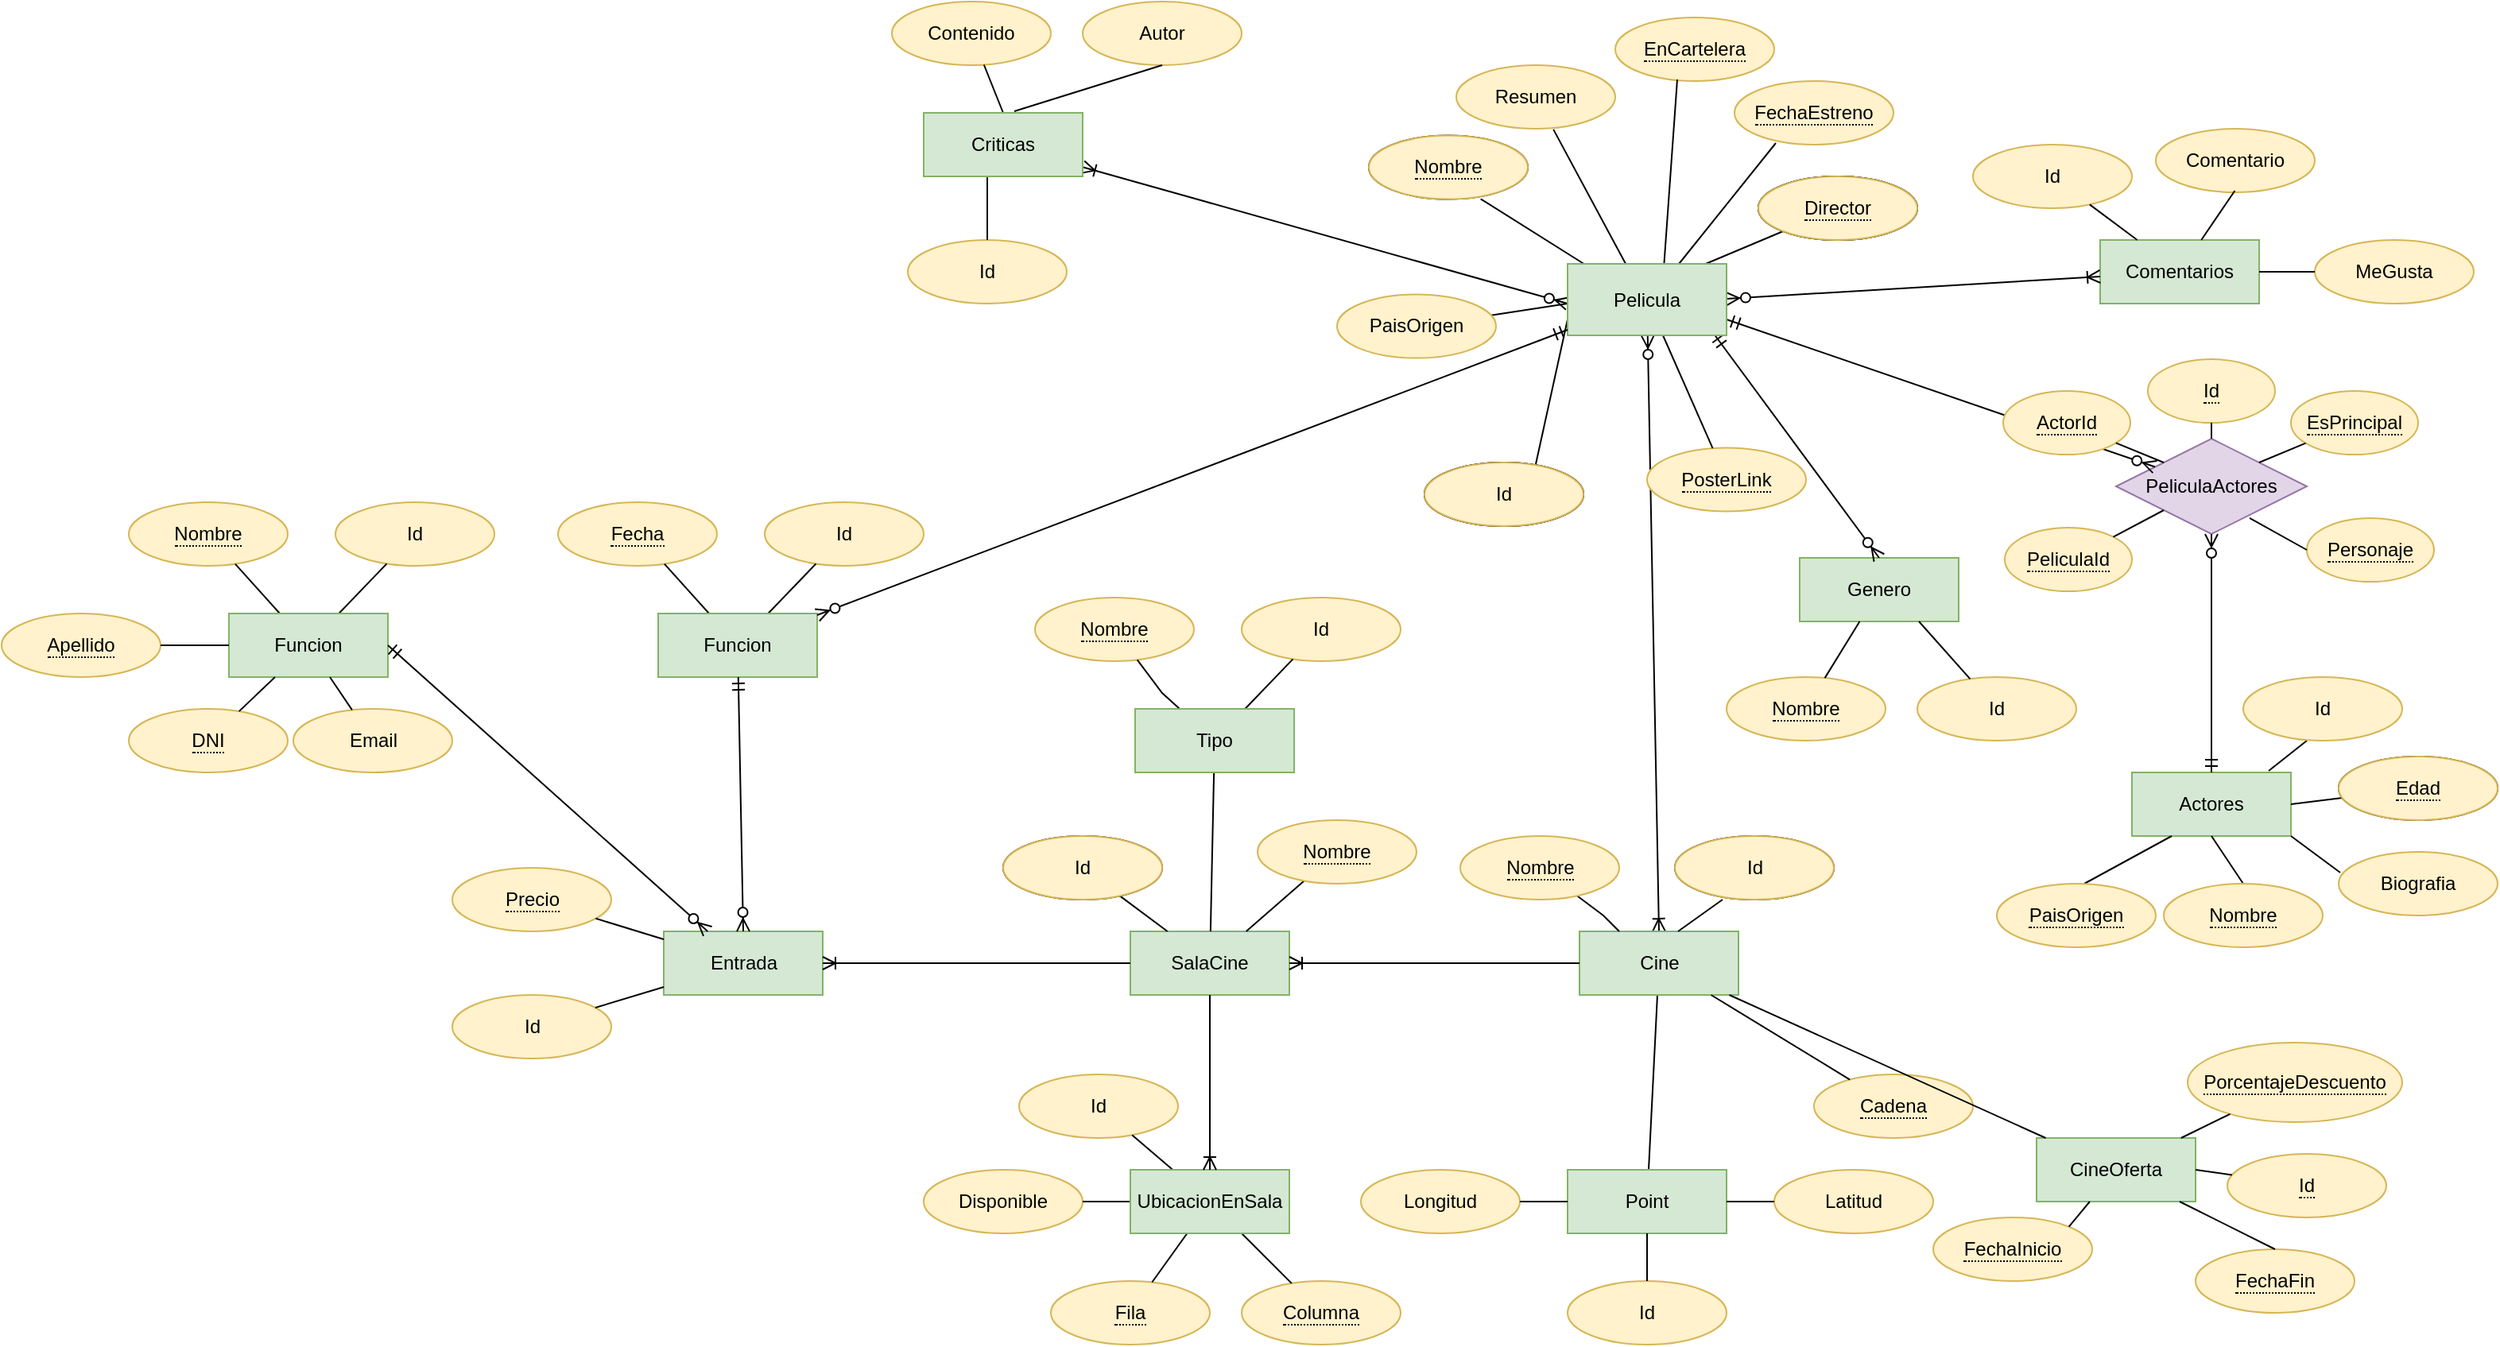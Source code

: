 <mxfile version="21.1.4" type="github">
  <diagram id="R2lEEEUBdFMjLlhIrx00" name="Page-1">
    <mxGraphModel dx="3032" dy="486" grid="1" gridSize="10" guides="1" tooltips="1" connect="1" arrows="1" fold="1" page="1" pageScale="1" pageWidth="850" pageHeight="1100" math="0" shadow="0" extFonts="Permanent Marker^https://fonts.googleapis.com/css?family=Permanent+Marker">
      <root>
        <mxCell id="0" />
        <mxCell id="1" parent="0" />
        <mxCell id="tJHlunaHGwE3_z8lCXSF-1" value="Pelicula" style="whiteSpace=wrap;html=1;align=center;fillColor=#d5e8d4;strokeColor=#82b366;" parent="1" vertex="1">
          <mxGeometry x="125" y="320" width="100" height="40" as="geometry" />
        </mxCell>
        <mxCell id="tJHlunaHGwE3_z8lCXSF-5" value="" style="endArrow=none;html=1;rounded=0;exitX=1;exitY=1;exitDx=0;exitDy=0;" parent="1" target="tJHlunaHGwE3_z8lCXSF-1" edge="1">
          <mxGeometry relative="1" as="geometry">
            <mxPoint x="70.355" y="274.142" as="sourcePoint" />
            <mxPoint x="445" y="370" as="targetPoint" />
          </mxGeometry>
        </mxCell>
        <mxCell id="tJHlunaHGwE3_z8lCXSF-7" value="" style="endArrow=none;html=1;rounded=0;exitX=0.26;exitY=0.975;exitDx=0;exitDy=0;exitPerimeter=0;" parent="1" source="tJHlunaHGwE3_z8lCXSF-92" target="tJHlunaHGwE3_z8lCXSF-1" edge="1">
          <mxGeometry relative="1" as="geometry">
            <mxPoint x="206" y="264" as="sourcePoint" />
            <mxPoint x="445" y="370" as="targetPoint" />
          </mxGeometry>
        </mxCell>
        <mxCell id="tJHlunaHGwE3_z8lCXSF-8" value="&lt;span style=&quot;border-bottom: 1px dotted&quot;&gt;Director&lt;/span&gt;" style="ellipse;whiteSpace=wrap;html=1;align=center;" parent="1" vertex="1">
          <mxGeometry x="245" y="260" width="100" height="40" as="geometry" />
        </mxCell>
        <mxCell id="tJHlunaHGwE3_z8lCXSF-9" value="" style="endArrow=none;html=1;rounded=0;entryX=0.75;entryY=0;entryDx=0;entryDy=0;" parent="1" source="tJHlunaHGwE3_z8lCXSF-95" target="tJHlunaHGwE3_z8lCXSF-1" edge="1">
          <mxGeometry relative="1" as="geometry">
            <mxPoint x="285" y="370" as="sourcePoint" />
            <mxPoint x="445" y="370" as="targetPoint" />
          </mxGeometry>
        </mxCell>
        <mxCell id="tJHlunaHGwE3_z8lCXSF-11" value="Actores" style="whiteSpace=wrap;html=1;align=center;fillColor=#d5e8d4;strokeColor=#82b366;" parent="1" vertex="1">
          <mxGeometry x="480" y="635" width="100" height="40" as="geometry" />
        </mxCell>
        <mxCell id="tJHlunaHGwE3_z8lCXSF-14" value="&lt;span style=&quot;border-bottom: 1px dotted&quot;&gt;Edad&lt;/span&gt;" style="ellipse;whiteSpace=wrap;html=1;align=center;" parent="1" vertex="1">
          <mxGeometry x="610" y="625" width="100" height="40" as="geometry" />
        </mxCell>
        <mxCell id="tJHlunaHGwE3_z8lCXSF-16" value="" style="endArrow=none;html=1;rounded=0;entryX=0.25;entryY=1;entryDx=0;entryDy=0;" parent="1" target="tJHlunaHGwE3_z8lCXSF-11" edge="1">
          <mxGeometry relative="1" as="geometry">
            <mxPoint x="450" y="705" as="sourcePoint" />
            <mxPoint x="540" y="635" as="targetPoint" />
          </mxGeometry>
        </mxCell>
        <mxCell id="tJHlunaHGwE3_z8lCXSF-17" value="" style="endArrow=none;html=1;rounded=0;exitX=1;exitY=0.5;exitDx=0;exitDy=0;" parent="1" source="tJHlunaHGwE3_z8lCXSF-11" target="tJHlunaHGwE3_z8lCXSF-97" edge="1">
          <mxGeometry relative="1" as="geometry">
            <mxPoint x="380" y="635" as="sourcePoint" />
            <mxPoint x="610" y="655" as="targetPoint" />
          </mxGeometry>
        </mxCell>
        <mxCell id="tJHlunaHGwE3_z8lCXSF-18" value="" style="endArrow=none;html=1;rounded=0;entryX=0.5;entryY=1;entryDx=0;entryDy=0;exitX=0.5;exitY=0;exitDx=0;exitDy=0;" parent="1" source="tJHlunaHGwE3_z8lCXSF-98" target="tJHlunaHGwE3_z8lCXSF-11" edge="1">
          <mxGeometry relative="1" as="geometry">
            <mxPoint x="550" y="705" as="sourcePoint" />
            <mxPoint x="540" y="635" as="targetPoint" />
          </mxGeometry>
        </mxCell>
        <mxCell id="tJHlunaHGwE3_z8lCXSF-22" value="" style="endArrow=none;html=1;rounded=0;entryX=0;entryY=0.5;entryDx=0;entryDy=0;" parent="1" source="tJHlunaHGwE3_z8lCXSF-93" target="tJHlunaHGwE3_z8lCXSF-1" edge="1">
          <mxGeometry relative="1" as="geometry">
            <mxPoint x="76.144" y="381.876" as="sourcePoint" />
            <mxPoint x="445" y="370" as="targetPoint" />
          </mxGeometry>
        </mxCell>
        <mxCell id="tJHlunaHGwE3_z8lCXSF-23" value="SalaCine" style="whiteSpace=wrap;html=1;align=center;fillColor=#d5e8d4;strokeColor=#82b366;" parent="1" vertex="1">
          <mxGeometry x="-150" y="735" width="100" height="40" as="geometry" />
        </mxCell>
        <mxCell id="tJHlunaHGwE3_z8lCXSF-24" value="" style="fontSize=12;html=1;endArrow=ERoneToMany;startArrow=ERzeroToMany;rounded=0;entryX=0.5;entryY=0;entryDx=0;entryDy=0;" parent="1" source="tJHlunaHGwE3_z8lCXSF-1" target="tJHlunaHGwE3_z8lCXSF-58" edge="1">
          <mxGeometry width="100" height="100" relative="1" as="geometry">
            <mxPoint x="280" y="465" as="sourcePoint" />
            <mxPoint x="440" y="505" as="targetPoint" />
          </mxGeometry>
        </mxCell>
        <mxCell id="tJHlunaHGwE3_z8lCXSF-25" value="&lt;span style=&quot;border-bottom: 1px dotted&quot;&gt;Nombre&lt;/span&gt;" style="ellipse;whiteSpace=wrap;html=1;align=center;fillColor=#fff2cc;strokeColor=#d6b656;" parent="1" vertex="1">
          <mxGeometry x="225" y="575" width="100" height="40" as="geometry" />
        </mxCell>
        <mxCell id="tJHlunaHGwE3_z8lCXSF-26" value="Genero" style="whiteSpace=wrap;html=1;align=center;fillColor=#d5e8d4;strokeColor=#82b366;" parent="1" vertex="1">
          <mxGeometry x="271" y="500" width="100" height="40" as="geometry" />
        </mxCell>
        <mxCell id="tJHlunaHGwE3_z8lCXSF-31" value="" style="endArrow=none;html=1;rounded=0;" parent="1" source="tJHlunaHGwE3_z8lCXSF-25" target="tJHlunaHGwE3_z8lCXSF-26" edge="1">
          <mxGeometry relative="1" as="geometry">
            <mxPoint x="278.57" y="485.71" as="sourcePoint" />
            <mxPoint x="505" y="504.28" as="targetPoint" />
          </mxGeometry>
        </mxCell>
        <mxCell id="tJHlunaHGwE3_z8lCXSF-37" value="Id" style="ellipse;whiteSpace=wrap;html=1;align=center;" parent="1" vertex="1">
          <mxGeometry x="35" y="440" width="100" height="40" as="geometry" />
        </mxCell>
        <mxCell id="tJHlunaHGwE3_z8lCXSF-43" value="" style="endArrow=none;html=1;rounded=0;exitX=0.7;exitY=0.025;exitDx=0;exitDy=0;exitPerimeter=0;entryX=0;entryY=0.75;entryDx=0;entryDy=0;" parent="1" source="tJHlunaHGwE3_z8lCXSF-37" target="tJHlunaHGwE3_z8lCXSF-1" edge="1">
          <mxGeometry relative="1" as="geometry">
            <mxPoint x="125" y="350" as="sourcePoint" />
            <mxPoint x="140" y="360" as="targetPoint" />
          </mxGeometry>
        </mxCell>
        <mxCell id="tJHlunaHGwE3_z8lCXSF-45" value="" style="endArrow=none;html=1;rounded=0;exitX=0.86;exitY=-0.025;exitDx=0;exitDy=0;exitPerimeter=0;" parent="1" source="tJHlunaHGwE3_z8lCXSF-11" edge="1">
          <mxGeometry relative="1" as="geometry">
            <mxPoint x="220" y="715" as="sourcePoint" />
            <mxPoint x="590" y="615" as="targetPoint" />
          </mxGeometry>
        </mxCell>
        <mxCell id="tJHlunaHGwE3_z8lCXSF-46" value="Id" style="ellipse;whiteSpace=wrap;html=1;align=center;fillColor=#fff2cc;strokeColor=#d6b656;" parent="1" vertex="1">
          <mxGeometry x="345" y="575" width="100" height="40" as="geometry" />
        </mxCell>
        <mxCell id="tJHlunaHGwE3_z8lCXSF-47" value="" style="endArrow=none;html=1;rounded=0;entryX=0.75;entryY=1;entryDx=0;entryDy=0;" parent="1" source="tJHlunaHGwE3_z8lCXSF-46" target="tJHlunaHGwE3_z8lCXSF-26" edge="1">
          <mxGeometry relative="1" as="geometry">
            <mxPoint x="363.482" y="485.403" as="sourcePoint" />
            <mxPoint x="485" y="584.28" as="targetPoint" />
          </mxGeometry>
        </mxCell>
        <mxCell id="tJHlunaHGwE3_z8lCXSF-48" value="Id" style="ellipse;whiteSpace=wrap;html=1;align=center;" parent="1" vertex="1">
          <mxGeometry x="-230" y="675" width="100" height="40" as="geometry" />
        </mxCell>
        <mxCell id="tJHlunaHGwE3_z8lCXSF-49" value="" style="endArrow=none;html=1;rounded=0;" parent="1" source="tJHlunaHGwE3_z8lCXSF-102" target="tJHlunaHGwE3_z8lCXSF-23" edge="1">
          <mxGeometry relative="1" as="geometry">
            <mxPoint x="-220" y="765" as="sourcePoint" />
            <mxPoint x="-60" y="765" as="targetPoint" />
          </mxGeometry>
        </mxCell>
        <mxCell id="tJHlunaHGwE3_z8lCXSF-51" value="" style="endArrow=none;html=1;rounded=0;" parent="1" source="tJHlunaHGwE3_z8lCXSF-103" target="tJHlunaHGwE3_z8lCXSF-23" edge="1">
          <mxGeometry relative="1" as="geometry">
            <mxPoint x="-180" y="765" as="sourcePoint" />
            <mxPoint x="-106" y="746" as="targetPoint" />
          </mxGeometry>
        </mxCell>
        <mxCell id="tJHlunaHGwE3_z8lCXSF-57" value="" style="endArrow=none;html=1;rounded=0;" parent="1" source="tJHlunaHGwE3_z8lCXSF-66" target="tJHlunaHGwE3_z8lCXSF-58" edge="1">
          <mxGeometry relative="1" as="geometry">
            <mxPoint x="108.334" y="705.011" as="sourcePoint" />
            <mxPoint x="73" y="675" as="targetPoint" />
          </mxGeometry>
        </mxCell>
        <mxCell id="tJHlunaHGwE3_z8lCXSF-58" value="Cine" style="whiteSpace=wrap;html=1;align=center;fillColor=#d5e8d4;strokeColor=#82b366;" parent="1" vertex="1">
          <mxGeometry x="132.5" y="735" width="100" height="40" as="geometry" />
        </mxCell>
        <mxCell id="tJHlunaHGwE3_z8lCXSF-59" value="" style="edgeStyle=entityRelationEdgeStyle;fontSize=12;html=1;endArrow=ERoneToMany;rounded=0;entryX=1;entryY=0.5;entryDx=0;entryDy=0;exitX=0;exitY=0.5;exitDx=0;exitDy=0;" parent="1" source="tJHlunaHGwE3_z8lCXSF-58" target="tJHlunaHGwE3_z8lCXSF-23" edge="1">
          <mxGeometry width="100" height="100" relative="1" as="geometry">
            <mxPoint x="20" y="805" as="sourcePoint" />
            <mxPoint x="330" y="605" as="targetPoint" />
          </mxGeometry>
        </mxCell>
        <mxCell id="tJHlunaHGwE3_z8lCXSF-61" value="Id" style="ellipse;whiteSpace=wrap;html=1;align=center;" parent="1" vertex="1">
          <mxGeometry x="192.5" y="675" width="100" height="40" as="geometry" />
        </mxCell>
        <mxCell id="tJHlunaHGwE3_z8lCXSF-63" value="" style="endArrow=none;html=1;rounded=0;entryX=0.25;entryY=0;entryDx=0;entryDy=0;" parent="1" source="tJHlunaHGwE3_z8lCXSF-101" target="tJHlunaHGwE3_z8lCXSF-58" edge="1">
          <mxGeometry relative="1" as="geometry">
            <mxPoint x="132.5" y="705" as="sourcePoint" />
            <mxPoint x="-23.5" y="746" as="targetPoint" />
            <Array as="points">
              <mxPoint x="147.5" y="725" />
            </Array>
          </mxGeometry>
        </mxCell>
        <mxCell id="tJHlunaHGwE3_z8lCXSF-64" value="" style="endArrow=none;html=1;rounded=0;entryX=0.62;entryY=0;entryDx=0;entryDy=0;entryPerimeter=0;" parent="1" target="tJHlunaHGwE3_z8lCXSF-58" edge="1">
          <mxGeometry relative="1" as="geometry">
            <mxPoint x="222.5" y="715" as="sourcePoint" />
            <mxPoint x="167.5" y="745" as="targetPoint" />
          </mxGeometry>
        </mxCell>
        <mxCell id="tJHlunaHGwE3_z8lCXSF-66" value="Point" style="whiteSpace=wrap;html=1;align=center;fillColor=#d5e8d4;strokeColor=#82b366;" parent="1" vertex="1">
          <mxGeometry x="125" y="885" width="100" height="40" as="geometry" />
        </mxCell>
        <mxCell id="tJHlunaHGwE3_z8lCXSF-77" value="Latitud" style="ellipse;whiteSpace=wrap;html=1;align=center;fillColor=#fff2cc;strokeColor=#d6b656;" parent="1" vertex="1">
          <mxGeometry x="255" y="885" width="100" height="40" as="geometry" />
        </mxCell>
        <mxCell id="tJHlunaHGwE3_z8lCXSF-78" value="" style="endArrow=none;html=1;rounded=0;exitX=1;exitY=0.5;exitDx=0;exitDy=0;" parent="1" source="tJHlunaHGwE3_z8lCXSF-66" target="tJHlunaHGwE3_z8lCXSF-77" edge="1">
          <mxGeometry relative="1" as="geometry">
            <mxPoint x="201" y="935" as="sourcePoint" />
            <mxPoint x="252.84" y="959.686" as="targetPoint" />
          </mxGeometry>
        </mxCell>
        <mxCell id="tJHlunaHGwE3_z8lCXSF-83" value="&lt;span style=&quot;border-bottom: 1px dotted&quot;&gt;Nombre&lt;/span&gt;" style="ellipse;whiteSpace=wrap;html=1;align=center;" parent="1" vertex="1">
          <mxGeometry y="234.28" width="100" height="40" as="geometry" />
        </mxCell>
        <mxCell id="tJHlunaHGwE3_z8lCXSF-88" value="Id" style="ellipse;whiteSpace=wrap;html=1;align=center;" parent="1" vertex="1">
          <mxGeometry x="35" y="440" width="100" height="40" as="geometry" />
        </mxCell>
        <mxCell id="tJHlunaHGwE3_z8lCXSF-89" value="&lt;span style=&quot;border-bottom: 1px dotted&quot;&gt;Director&lt;/span&gt;" style="ellipse;whiteSpace=wrap;html=1;align=center;" parent="1" vertex="1">
          <mxGeometry x="245" y="260" width="100" height="40" as="geometry" />
        </mxCell>
        <mxCell id="tJHlunaHGwE3_z8lCXSF-91" value="&lt;span style=&quot;border-bottom: 1px dotted&quot;&gt;Nombre&lt;/span&gt;" style="ellipse;whiteSpace=wrap;html=1;align=center;fillColor=#fff2cc;strokeColor=#d6b656;" parent="1" vertex="1">
          <mxGeometry y="234.28" width="100" height="40" as="geometry" />
        </mxCell>
        <mxCell id="tJHlunaHGwE3_z8lCXSF-92" value="&lt;span style=&quot;border-bottom: 1px dotted&quot;&gt;FechaEstreno&lt;/span&gt;" style="ellipse;whiteSpace=wrap;html=1;align=center;fillColor=#fff2cc;strokeColor=#d6b656;" parent="1" vertex="1">
          <mxGeometry x="230" y="200" width="100" height="40" as="geometry" />
        </mxCell>
        <mxCell id="tJHlunaHGwE3_z8lCXSF-93" value="PaisOrigen" style="ellipse;whiteSpace=wrap;html=1;align=center;fillColor=#fff2cc;strokeColor=#d6b656;" parent="1" vertex="1">
          <mxGeometry x="-20" y="334.28" width="100" height="40" as="geometry" />
        </mxCell>
        <mxCell id="tJHlunaHGwE3_z8lCXSF-94" value="Id" style="ellipse;whiteSpace=wrap;html=1;align=center;fillColor=#fff2cc;strokeColor=#d6b656;" parent="1" vertex="1">
          <mxGeometry x="35" y="440" width="100" height="40" as="geometry" />
        </mxCell>
        <mxCell id="tJHlunaHGwE3_z8lCXSF-95" value="&lt;span style=&quot;border-bottom: 1px dotted&quot;&gt;Director&lt;/span&gt;" style="ellipse;whiteSpace=wrap;html=1;align=center;fillColor=#fff2cc;strokeColor=#d6b656;" parent="1" vertex="1">
          <mxGeometry x="245" y="260" width="100" height="40" as="geometry" />
        </mxCell>
        <mxCell id="tJHlunaHGwE3_z8lCXSF-96" value="Id" style="ellipse;whiteSpace=wrap;html=1;align=center;fillColor=#fff2cc;strokeColor=#d6b656;" parent="1" vertex="1">
          <mxGeometry x="550" y="575" width="100" height="40" as="geometry" />
        </mxCell>
        <mxCell id="tJHlunaHGwE3_z8lCXSF-97" value="&lt;span style=&quot;border-bottom: 1px dotted&quot;&gt;Edad&lt;/span&gt;" style="ellipse;whiteSpace=wrap;html=1;align=center;fillColor=#fff2cc;strokeColor=#d6b656;" parent="1" vertex="1">
          <mxGeometry x="610" y="625" width="100" height="40" as="geometry" />
        </mxCell>
        <mxCell id="tJHlunaHGwE3_z8lCXSF-98" value="&lt;span style=&quot;border-bottom: 1px dotted&quot;&gt;Nombre&lt;/span&gt;" style="ellipse;whiteSpace=wrap;html=1;align=center;fillColor=#fff2cc;strokeColor=#d6b656;" parent="1" vertex="1">
          <mxGeometry x="500" y="705" width="100" height="40" as="geometry" />
        </mxCell>
        <mxCell id="tJHlunaHGwE3_z8lCXSF-99" value="&lt;span style=&quot;border-bottom: 1px dotted&quot;&gt;PaisOrigen&lt;/span&gt;" style="ellipse;whiteSpace=wrap;html=1;align=center;fillColor=#fff2cc;strokeColor=#d6b656;" parent="1" vertex="1">
          <mxGeometry x="395" y="705" width="100" height="40" as="geometry" />
        </mxCell>
        <mxCell id="tJHlunaHGwE3_z8lCXSF-100" value="Id" style="ellipse;whiteSpace=wrap;html=1;align=center;fillColor=#fff2cc;strokeColor=#d6b656;" parent="1" vertex="1">
          <mxGeometry x="192.5" y="675" width="100" height="40" as="geometry" />
        </mxCell>
        <mxCell id="tJHlunaHGwE3_z8lCXSF-101" value="&lt;span style=&quot;border-bottom: 1px dotted&quot;&gt;Nombre&lt;/span&gt;" style="ellipse;whiteSpace=wrap;html=1;align=center;fillColor=#fff2cc;strokeColor=#d6b656;" parent="1" vertex="1">
          <mxGeometry x="57.5" y="675" width="100" height="40" as="geometry" />
        </mxCell>
        <mxCell id="tJHlunaHGwE3_z8lCXSF-102" value="Id" style="ellipse;whiteSpace=wrap;html=1;align=center;fillColor=#fff2cc;strokeColor=#d6b656;" parent="1" vertex="1">
          <mxGeometry x="-230" y="675" width="100" height="40" as="geometry" />
        </mxCell>
        <mxCell id="tJHlunaHGwE3_z8lCXSF-103" value="&lt;span style=&quot;border-bottom: 1px dotted&quot;&gt;Nombre&lt;/span&gt;" style="ellipse;whiteSpace=wrap;html=1;align=center;fillColor=#fff2cc;strokeColor=#d6b656;" parent="1" vertex="1">
          <mxGeometry x="-70" y="665" width="100" height="40" as="geometry" />
        </mxCell>
        <mxCell id="tJHlunaHGwE3_z8lCXSF-105" value="Longitud" style="ellipse;whiteSpace=wrap;html=1;align=center;fillColor=#fff2cc;strokeColor=#d6b656;" parent="1" vertex="1">
          <mxGeometry x="-5" y="885" width="100" height="40" as="geometry" />
        </mxCell>
        <mxCell id="tJHlunaHGwE3_z8lCXSF-106" value="Id" style="ellipse;whiteSpace=wrap;html=1;align=center;fillColor=#fff2cc;strokeColor=#d6b656;" parent="1" vertex="1">
          <mxGeometry x="125" y="955" width="100" height="40" as="geometry" />
        </mxCell>
        <mxCell id="tJHlunaHGwE3_z8lCXSF-108" value="Comentarios" style="whiteSpace=wrap;html=1;align=center;fillColor=#d5e8d4;strokeColor=#82b366;" parent="1" vertex="1">
          <mxGeometry x="460" y="300" width="100" height="40" as="geometry" />
        </mxCell>
        <mxCell id="tJHlunaHGwE3_z8lCXSF-110" value="Id" style="ellipse;whiteSpace=wrap;html=1;align=center;fillColor=#fff2cc;strokeColor=#d6b656;" parent="1" vertex="1">
          <mxGeometry x="380" y="240" width="100" height="40" as="geometry" />
        </mxCell>
        <mxCell id="tJHlunaHGwE3_z8lCXSF-111" value="" style="endArrow=none;html=1;rounded=0;" parent="1" source="tJHlunaHGwE3_z8lCXSF-110" target="tJHlunaHGwE3_z8lCXSF-108" edge="1">
          <mxGeometry relative="1" as="geometry">
            <mxPoint x="230" y="480" as="sourcePoint" />
            <mxPoint x="390" y="480" as="targetPoint" />
          </mxGeometry>
        </mxCell>
        <mxCell id="tJHlunaHGwE3_z8lCXSF-112" value="Comentario" style="ellipse;whiteSpace=wrap;html=1;align=center;fillColor=#fff2cc;strokeColor=#d6b656;" parent="1" vertex="1">
          <mxGeometry x="495" y="230" width="100" height="40" as="geometry" />
        </mxCell>
        <mxCell id="tJHlunaHGwE3_z8lCXSF-113" value="" style="endArrow=none;html=1;rounded=0;" parent="1" source="tJHlunaHGwE3_z8lCXSF-108" edge="1">
          <mxGeometry relative="1" as="geometry">
            <mxPoint x="490.0" y="300" as="sourcePoint" />
            <mxPoint x="544.706" y="269.0" as="targetPoint" />
          </mxGeometry>
        </mxCell>
        <mxCell id="tJHlunaHGwE3_z8lCXSF-114" value="MeGusta" style="ellipse;whiteSpace=wrap;html=1;align=center;fillColor=#fff2cc;strokeColor=#d6b656;" parent="1" vertex="1">
          <mxGeometry x="595" y="300" width="100" height="40" as="geometry" />
        </mxCell>
        <mxCell id="tJHlunaHGwE3_z8lCXSF-115" value="" style="endArrow=none;html=1;rounded=0;entryX=0;entryY=0.5;entryDx=0;entryDy=0;" parent="1" target="tJHlunaHGwE3_z8lCXSF-114" edge="1">
          <mxGeometry relative="1" as="geometry">
            <mxPoint x="560" y="320" as="sourcePoint" />
            <mxPoint x="554.706" y="279.0" as="targetPoint" />
          </mxGeometry>
        </mxCell>
        <mxCell id="tJHlunaHGwE3_z8lCXSF-116" value="Tipo" style="whiteSpace=wrap;html=1;align=center;fillColor=#d5e8d4;strokeColor=#82b366;" parent="1" vertex="1">
          <mxGeometry x="-147" y="595" width="100" height="40" as="geometry" />
        </mxCell>
        <mxCell id="tJHlunaHGwE3_z8lCXSF-117" value="&lt;span style=&quot;border-bottom: 1px dotted&quot;&gt;Nombre&lt;/span&gt;" style="ellipse;whiteSpace=wrap;html=1;align=center;fillColor=#fff2cc;strokeColor=#d6b656;" parent="1" vertex="1">
          <mxGeometry x="-210" y="525" width="100" height="40" as="geometry" />
        </mxCell>
        <mxCell id="tJHlunaHGwE3_z8lCXSF-118" value="Id" style="ellipse;whiteSpace=wrap;html=1;align=center;fillColor=#fff2cc;strokeColor=#d6b656;" parent="1" vertex="1">
          <mxGeometry x="-80" y="525" width="100" height="40" as="geometry" />
        </mxCell>
        <mxCell id="tJHlunaHGwE3_z8lCXSF-119" value="" style="endArrow=none;html=1;rounded=0;" parent="1" source="tJHlunaHGwE3_z8lCXSF-117" target="tJHlunaHGwE3_z8lCXSF-116" edge="1">
          <mxGeometry relative="1" as="geometry">
            <mxPoint x="-310" y="585" as="sourcePoint" />
            <mxPoint x="-150" y="585" as="targetPoint" />
            <Array as="points">
              <mxPoint x="-130" y="585" />
            </Array>
          </mxGeometry>
        </mxCell>
        <mxCell id="tJHlunaHGwE3_z8lCXSF-120" value="" style="endArrow=none;html=1;rounded=0;" parent="1" source="tJHlunaHGwE3_z8lCXSF-118" target="tJHlunaHGwE3_z8lCXSF-116" edge="1">
          <mxGeometry relative="1" as="geometry">
            <mxPoint x="-310" y="585" as="sourcePoint" />
            <mxPoint x="-150" y="585" as="targetPoint" />
          </mxGeometry>
        </mxCell>
        <mxCell id="tJHlunaHGwE3_z8lCXSF-121" value="Resumen" style="ellipse;whiteSpace=wrap;html=1;align=center;fillColor=#fff2cc;strokeColor=#d6b656;" parent="1" vertex="1">
          <mxGeometry x="55" y="190" width="100" height="40" as="geometry" />
        </mxCell>
        <mxCell id="tJHlunaHGwE3_z8lCXSF-122" value="" style="endArrow=none;html=1;rounded=0;entryX=0.611;entryY=1.011;entryDx=0;entryDy=0;entryPerimeter=0;" parent="1" source="tJHlunaHGwE3_z8lCXSF-1" target="tJHlunaHGwE3_z8lCXSF-121" edge="1">
          <mxGeometry relative="1" as="geometry">
            <mxPoint x="185" y="290" as="sourcePoint" />
            <mxPoint x="345" y="290" as="targetPoint" />
          </mxGeometry>
        </mxCell>
        <mxCell id="tJHlunaHGwE3_z8lCXSF-123" value="Biografia" style="ellipse;whiteSpace=wrap;html=1;align=center;fillColor=#fff2cc;strokeColor=#d6b656;" parent="1" vertex="1">
          <mxGeometry x="610" y="685" width="100" height="40" as="geometry" />
        </mxCell>
        <mxCell id="mtr05lMuGRQ83ZZ1pHc--1" value="&lt;span style=&quot;border-bottom: 1px dotted&quot;&gt;PosterLink&lt;/span&gt;" style="ellipse;whiteSpace=wrap;html=1;align=center;fillColor=#fff2cc;strokeColor=#d6b656;" parent="1" vertex="1">
          <mxGeometry x="175" y="430.72" width="100" height="40" as="geometry" />
        </mxCell>
        <mxCell id="mtr05lMuGRQ83ZZ1pHc--2" value="" style="endArrow=none;html=1;rounded=0;" parent="1" target="mtr05lMuGRQ83ZZ1pHc--1" edge="1">
          <mxGeometry relative="1" as="geometry">
            <mxPoint x="185" y="360" as="sourcePoint" />
            <mxPoint x="335" y="330" as="targetPoint" />
          </mxGeometry>
        </mxCell>
        <mxCell id="iW_pZbnp_ivnEEt0ShDb-1" value="Criticas" style="whiteSpace=wrap;html=1;align=center;fillColor=#d5e8d4;strokeColor=#82b366;" parent="1" vertex="1">
          <mxGeometry x="-280" y="220" width="100" height="40" as="geometry" />
        </mxCell>
        <mxCell id="iW_pZbnp_ivnEEt0ShDb-3" value="Contenido" style="ellipse;whiteSpace=wrap;html=1;align=center;fillColor=#fff2cc;strokeColor=#d6b656;" parent="1" vertex="1">
          <mxGeometry x="-300" y="150" width="100" height="40" as="geometry" />
        </mxCell>
        <mxCell id="iW_pZbnp_ivnEEt0ShDb-4" value="Autor" style="ellipse;whiteSpace=wrap;html=1;align=center;fillColor=#fff2cc;strokeColor=#d6b656;" parent="1" vertex="1">
          <mxGeometry x="-180" y="150" width="100" height="40" as="geometry" />
        </mxCell>
        <mxCell id="Wgol9Mu29P_vfPn5DOQJ-2" value="" style="endArrow=none;html=1;rounded=0;exitX=1;exitY=0.5;exitDx=0;exitDy=0;" parent="1" source="tJHlunaHGwE3_z8lCXSF-105" target="tJHlunaHGwE3_z8lCXSF-66" edge="1">
          <mxGeometry relative="1" as="geometry">
            <mxPoint x="235" y="915" as="sourcePoint" />
            <mxPoint x="265" y="915" as="targetPoint" />
          </mxGeometry>
        </mxCell>
        <mxCell id="Wgol9Mu29P_vfPn5DOQJ-4" value="" style="endArrow=none;html=1;rounded=0;exitX=0.5;exitY=1;exitDx=0;exitDy=0;entryX=0.5;entryY=0;entryDx=0;entryDy=0;" parent="1" source="tJHlunaHGwE3_z8lCXSF-66" target="tJHlunaHGwE3_z8lCXSF-106" edge="1">
          <mxGeometry relative="1" as="geometry">
            <mxPoint x="235" y="915" as="sourcePoint" />
            <mxPoint x="265" y="915" as="targetPoint" />
          </mxGeometry>
        </mxCell>
        <mxCell id="Wgol9Mu29P_vfPn5DOQJ-5" value="" style="endArrow=none;html=1;rounded=0;exitX=0.57;exitY=-0.025;exitDx=0;exitDy=0;exitPerimeter=0;entryX=0.5;entryY=1;entryDx=0;entryDy=0;" parent="1" source="iW_pZbnp_ivnEEt0ShDb-1" target="iW_pZbnp_ivnEEt0ShDb-4" edge="1">
          <mxGeometry relative="1" as="geometry">
            <mxPoint x="353.61" y="230" as="sourcePoint" />
            <mxPoint x="374.706" y="199.0" as="targetPoint" />
          </mxGeometry>
        </mxCell>
        <mxCell id="Wgol9Mu29P_vfPn5DOQJ-6" value="" style="endArrow=none;html=1;rounded=0;exitX=0.5;exitY=0;exitDx=0;exitDy=0;" parent="1" source="iW_pZbnp_ivnEEt0ShDb-1" target="iW_pZbnp_ivnEEt0ShDb-3" edge="1">
          <mxGeometry relative="1" as="geometry">
            <mxPoint x="-213" y="229" as="sourcePoint" />
            <mxPoint x="-120" y="200" as="targetPoint" />
          </mxGeometry>
        </mxCell>
        <mxCell id="Wgol9Mu29P_vfPn5DOQJ-7" value="Id" style="ellipse;whiteSpace=wrap;html=1;align=center;fillColor=#fff2cc;strokeColor=#d6b656;" parent="1" vertex="1">
          <mxGeometry x="-290" y="300" width="100" height="40" as="geometry" />
        </mxCell>
        <mxCell id="Wgol9Mu29P_vfPn5DOQJ-8" value="" style="endArrow=none;html=1;rounded=0;" parent="1" target="Wgol9Mu29P_vfPn5DOQJ-7" edge="1">
          <mxGeometry relative="1" as="geometry">
            <mxPoint x="-240" y="260" as="sourcePoint" />
            <mxPoint x="18.221" y="330" as="targetPoint" />
          </mxGeometry>
        </mxCell>
        <mxCell id="Wgol9Mu29P_vfPn5DOQJ-9" value="CineOferta" style="whiteSpace=wrap;html=1;align=center;fillColor=#d5e8d4;strokeColor=#82b366;" parent="1" vertex="1">
          <mxGeometry x="420" y="865" width="100" height="40" as="geometry" />
        </mxCell>
        <mxCell id="Wgol9Mu29P_vfPn5DOQJ-12" value="&lt;span style=&quot;border-bottom: 1px dotted&quot;&gt;Id&lt;/span&gt;" style="ellipse;whiteSpace=wrap;html=1;align=center;fillColor=#fff2cc;strokeColor=#d6b656;" parent="1" vertex="1">
          <mxGeometry x="540" y="875" width="100" height="40" as="geometry" />
        </mxCell>
        <mxCell id="Wgol9Mu29P_vfPn5DOQJ-16" value="&lt;span style=&quot;border-bottom: 1px dotted&quot;&gt;FechaInicio&lt;/span&gt;" style="ellipse;whiteSpace=wrap;html=1;align=center;fillColor=#fff2cc;strokeColor=#d6b656;" parent="1" vertex="1">
          <mxGeometry x="355" y="915" width="100" height="40" as="geometry" />
        </mxCell>
        <mxCell id="Wgol9Mu29P_vfPn5DOQJ-17" value="&lt;span style=&quot;border-bottom: 1px dotted&quot;&gt;FechaFin&lt;/span&gt;" style="ellipse;whiteSpace=wrap;html=1;align=center;fillColor=#fff2cc;strokeColor=#d6b656;" parent="1" vertex="1">
          <mxGeometry x="520" y="935" width="100" height="40" as="geometry" />
        </mxCell>
        <mxCell id="Wgol9Mu29P_vfPn5DOQJ-18" value="" style="endArrow=none;html=1;rounded=0;entryX=0.5;entryY=0;entryDx=0;entryDy=0;" parent="1" source="Wgol9Mu29P_vfPn5DOQJ-9" target="Wgol9Mu29P_vfPn5DOQJ-17" edge="1">
          <mxGeometry relative="1" as="geometry">
            <mxPoint x="480" y="915" as="sourcePoint" />
            <mxPoint x="544.645" y="940.858" as="targetPoint" />
          </mxGeometry>
        </mxCell>
        <mxCell id="Wgol9Mu29P_vfPn5DOQJ-19" value="" style="endArrow=none;html=1;rounded=0;entryX=1;entryY=0;entryDx=0;entryDy=0;" parent="1" target="Wgol9Mu29P_vfPn5DOQJ-16" edge="1" source="Wgol9Mu29P_vfPn5DOQJ-9">
          <mxGeometry relative="1" as="geometry">
            <mxPoint x="470" y="905" as="sourcePoint" />
            <mxPoint x="490" y="975" as="targetPoint" />
          </mxGeometry>
        </mxCell>
        <mxCell id="Wgol9Mu29P_vfPn5DOQJ-20" value="" style="endArrow=none;html=1;rounded=0;exitX=1;exitY=0.5;exitDx=0;exitDy=0;" parent="1" source="Wgol9Mu29P_vfPn5DOQJ-9" target="Wgol9Mu29P_vfPn5DOQJ-12" edge="1">
          <mxGeometry relative="1" as="geometry">
            <mxPoint x="480" y="915" as="sourcePoint" />
            <mxPoint x="544.645" y="940.858" as="targetPoint" />
          </mxGeometry>
        </mxCell>
        <mxCell id="Wgol9Mu29P_vfPn5DOQJ-21" value="" style="fontSize=12;html=1;endArrow=ERzeroToMany;startArrow=ERmandOne;rounded=0;exitX=0.92;exitY=0.975;exitDx=0;exitDy=0;exitPerimeter=0;entryX=0.5;entryY=0;entryDx=0;entryDy=0;" parent="1" source="tJHlunaHGwE3_z8lCXSF-1" target="tJHlunaHGwE3_z8lCXSF-26" edge="1">
          <mxGeometry width="100" height="100" relative="1" as="geometry">
            <mxPoint x="130" y="474.28" as="sourcePoint" />
            <mxPoint x="310" y="444.28" as="targetPoint" />
          </mxGeometry>
        </mxCell>
        <mxCell id="Wgol9Mu29P_vfPn5DOQJ-22" value="PeliculaActores" style="shape=rhombus;perimeter=rhombusPerimeter;whiteSpace=wrap;html=1;align=center;fillColor=#e1d5e7;strokeColor=#9673a6;" parent="1" vertex="1">
          <mxGeometry x="470" y="425" width="120" height="60" as="geometry" />
        </mxCell>
        <mxCell id="Wgol9Mu29P_vfPn5DOQJ-23" value="" style="fontSize=12;html=1;endArrow=ERzeroToMany;startArrow=ERmandOne;rounded=0;exitX=1;exitY=0.75;exitDx=0;exitDy=0;" parent="1" source="tJHlunaHGwE3_z8lCXSF-1" target="Wgol9Mu29P_vfPn5DOQJ-22" edge="1">
          <mxGeometry width="100" height="100" relative="1" as="geometry">
            <mxPoint x="160" y="485" as="sourcePoint" />
            <mxPoint x="260" y="385" as="targetPoint" />
          </mxGeometry>
        </mxCell>
        <mxCell id="Wgol9Mu29P_vfPn5DOQJ-24" value="" style="fontSize=12;html=1;endArrow=ERzeroToMany;startArrow=ERmandOne;rounded=0;exitX=0.5;exitY=0;exitDx=0;exitDy=0;entryX=0.5;entryY=1;entryDx=0;entryDy=0;" parent="1" source="tJHlunaHGwE3_z8lCXSF-11" target="Wgol9Mu29P_vfPn5DOQJ-22" edge="1">
          <mxGeometry width="100" height="100" relative="1" as="geometry">
            <mxPoint x="160" y="485" as="sourcePoint" />
            <mxPoint x="260" y="385" as="targetPoint" />
          </mxGeometry>
        </mxCell>
        <mxCell id="Wgol9Mu29P_vfPn5DOQJ-25" value="&lt;span style=&quot;border-bottom: 1px dotted&quot;&gt;PeliculaId&lt;/span&gt;" style="ellipse;whiteSpace=wrap;html=1;align=center;fillColor=#fff2cc;strokeColor=#d6b656;" parent="1" vertex="1">
          <mxGeometry x="400" y="481" width="80" height="40" as="geometry" />
        </mxCell>
        <mxCell id="Wgol9Mu29P_vfPn5DOQJ-26" value="&lt;span style=&quot;border-bottom: 1px dotted&quot;&gt;ActorId&lt;/span&gt;" style="ellipse;whiteSpace=wrap;html=1;align=center;fillColor=#fff2cc;strokeColor=#d6b656;" parent="1" vertex="1">
          <mxGeometry x="399" y="395" width="80" height="40" as="geometry" />
        </mxCell>
        <mxCell id="Wgol9Mu29P_vfPn5DOQJ-28" value="" style="endArrow=none;html=1;rounded=0;entryX=1;entryY=1;entryDx=0;entryDy=0;exitX=0.01;exitY=0.325;exitDx=0;exitDy=0;exitPerimeter=0;" parent="1" source="tJHlunaHGwE3_z8lCXSF-123" target="tJHlunaHGwE3_z8lCXSF-11" edge="1">
          <mxGeometry relative="1" as="geometry">
            <mxPoint x="560" y="715" as="sourcePoint" />
            <mxPoint x="540" y="685" as="targetPoint" />
          </mxGeometry>
        </mxCell>
        <mxCell id="Wgol9Mu29P_vfPn5DOQJ-31" value="" style="endArrow=none;html=1;rounded=0;exitX=1;exitY=0;exitDx=0;exitDy=0;entryX=0;entryY=1;entryDx=0;entryDy=0;" parent="1" source="Wgol9Mu29P_vfPn5DOQJ-25" target="Wgol9Mu29P_vfPn5DOQJ-22" edge="1">
          <mxGeometry relative="1" as="geometry">
            <mxPoint x="576" y="644" as="sourcePoint" />
            <mxPoint x="600" y="625" as="targetPoint" />
          </mxGeometry>
        </mxCell>
        <mxCell id="Wgol9Mu29P_vfPn5DOQJ-34" value="" style="endArrow=none;html=1;rounded=0;exitX=0;exitY=0;exitDx=0;exitDy=0;" parent="1" source="Wgol9Mu29P_vfPn5DOQJ-22" target="Wgol9Mu29P_vfPn5DOQJ-26" edge="1">
          <mxGeometry relative="1" as="geometry">
            <mxPoint x="478.284" y="500.858" as="sourcePoint" />
            <mxPoint x="470" y="425" as="targetPoint" />
          </mxGeometry>
        </mxCell>
        <mxCell id="Wgol9Mu29P_vfPn5DOQJ-35" value="&lt;span style=&quot;border-bottom: 1px dotted&quot;&gt;EsPrincipal&lt;/span&gt;" style="ellipse;whiteSpace=wrap;html=1;align=center;fillColor=#fff2cc;strokeColor=#d6b656;" parent="1" vertex="1">
          <mxGeometry x="580" y="395" width="80" height="40" as="geometry" />
        </mxCell>
        <mxCell id="Wgol9Mu29P_vfPn5DOQJ-36" value="" style="endArrow=none;html=1;rounded=0;exitX=1;exitY=0;exitDx=0;exitDy=0;" parent="1" source="Wgol9Mu29P_vfPn5DOQJ-22" target="Wgol9Mu29P_vfPn5DOQJ-35" edge="1">
          <mxGeometry relative="1" as="geometry">
            <mxPoint x="510" y="450" as="sourcePoint" />
            <mxPoint x="485" y="439" as="targetPoint" />
          </mxGeometry>
        </mxCell>
        <mxCell id="Wgol9Mu29P_vfPn5DOQJ-37" value="&lt;span style=&quot;border-bottom: 1px dotted&quot;&gt;Personaje&lt;/span&gt;" style="ellipse;whiteSpace=wrap;html=1;align=center;fillColor=#fff2cc;strokeColor=#d6b656;" parent="1" vertex="1">
          <mxGeometry x="590" y="475" width="80" height="40" as="geometry" />
        </mxCell>
        <mxCell id="Wgol9Mu29P_vfPn5DOQJ-38" value="" style="endArrow=none;html=1;rounded=0;exitX=0.7;exitY=0.833;exitDx=0;exitDy=0;entryX=0;entryY=0.5;entryDx=0;entryDy=0;exitPerimeter=0;" parent="1" source="Wgol9Mu29P_vfPn5DOQJ-22" target="Wgol9Mu29P_vfPn5DOQJ-37" edge="1">
          <mxGeometry relative="1" as="geometry">
            <mxPoint x="570" y="450" as="sourcePoint" />
            <mxPoint x="599.271" y="437.804" as="targetPoint" />
          </mxGeometry>
        </mxCell>
        <mxCell id="Wgol9Mu29P_vfPn5DOQJ-39" value="&lt;span style=&quot;border-bottom: 1px dotted&quot;&gt;Id&lt;/span&gt;" style="ellipse;whiteSpace=wrap;html=1;align=center;fillColor=#fff2cc;strokeColor=#d6b656;" parent="1" vertex="1">
          <mxGeometry x="490" y="375" width="80" height="40" as="geometry" />
        </mxCell>
        <mxCell id="Wgol9Mu29P_vfPn5DOQJ-40" value="" style="endArrow=none;html=1;rounded=0;exitX=0.5;exitY=0;exitDx=0;exitDy=0;entryX=0.5;entryY=1;entryDx=0;entryDy=0;" parent="1" source="Wgol9Mu29P_vfPn5DOQJ-22" target="Wgol9Mu29P_vfPn5DOQJ-39" edge="1">
          <mxGeometry relative="1" as="geometry">
            <mxPoint x="570" y="450" as="sourcePoint" />
            <mxPoint x="599.271" y="437.804" as="targetPoint" />
          </mxGeometry>
        </mxCell>
        <mxCell id="XWVS49WZBapcxWvo3n6D-1" value="&lt;span style=&quot;border-bottom: 1px dotted&quot;&gt;EnCartelera&lt;/span&gt;" style="ellipse;whiteSpace=wrap;html=1;align=center;fillColor=#fff2cc;strokeColor=#d6b656;" parent="1" vertex="1">
          <mxGeometry x="155" y="160" width="100" height="40" as="geometry" />
        </mxCell>
        <mxCell id="XWVS49WZBapcxWvo3n6D-2" value="" style="endArrow=none;html=1;rounded=0;exitX=0.39;exitY=0.975;exitDx=0;exitDy=0;exitPerimeter=0;" parent="1" source="XWVS49WZBapcxWvo3n6D-1" edge="1">
          <mxGeometry relative="1" as="geometry">
            <mxPoint x="266" y="249" as="sourcePoint" />
            <mxPoint x="185" y="325" as="targetPoint" />
          </mxGeometry>
        </mxCell>
        <mxCell id="ZWtKsEC65y6adEau3NHs-1" value="&lt;span style=&quot;border-bottom: 1px dotted&quot;&gt;PorcentajeDescuento&lt;/span&gt;" style="ellipse;whiteSpace=wrap;html=1;align=center;fillColor=#fff2cc;strokeColor=#d6b656;" parent="1" vertex="1">
          <mxGeometry x="515" y="805" width="135" height="50" as="geometry" />
        </mxCell>
        <mxCell id="ZWtKsEC65y6adEau3NHs-2" value="" style="endArrow=none;html=1;rounded=0;" parent="1" source="Wgol9Mu29P_vfPn5DOQJ-9" target="ZWtKsEC65y6adEau3NHs-1" edge="1">
          <mxGeometry relative="1" as="geometry">
            <mxPoint x="485" y="860" as="sourcePoint" />
            <mxPoint x="545" y="941" as="targetPoint" />
          </mxGeometry>
        </mxCell>
        <mxCell id="I2ptYlwfaWiKj3urTjwx-1" value="" style="fontSize=12;html=1;endArrow=ERoneToMany;startArrow=ERzeroToMany;rounded=0;exitX=0;exitY=0.5;exitDx=0;exitDy=0;" parent="1" source="tJHlunaHGwE3_z8lCXSF-1" target="iW_pZbnp_ivnEEt0ShDb-1" edge="1">
          <mxGeometry width="100" height="100" relative="1" as="geometry">
            <mxPoint x="182.5" y="435" as="sourcePoint" />
            <mxPoint x="257.5" y="705" as="targetPoint" />
          </mxGeometry>
        </mxCell>
        <mxCell id="I2ptYlwfaWiKj3urTjwx-2" value="" style="fontSize=12;html=1;endArrow=ERoneToMany;startArrow=ERzeroToMany;rounded=0;" parent="1" source="tJHlunaHGwE3_z8lCXSF-1" target="tJHlunaHGwE3_z8lCXSF-108" edge="1">
          <mxGeometry width="100" height="100" relative="1" as="geometry">
            <mxPoint x="180" y="455" as="sourcePoint" />
            <mxPoint x="4" y="375" as="targetPoint" />
          </mxGeometry>
        </mxCell>
        <mxCell id="lpPUyzaAOuLx09l9BWsa-1" value="&lt;span style=&quot;border-bottom: 1px dotted&quot;&gt;Cadena&lt;/span&gt;" style="ellipse;whiteSpace=wrap;html=1;align=center;fillColor=#fff2cc;strokeColor=#d6b656;" parent="1" vertex="1">
          <mxGeometry x="280" y="825" width="100" height="40" as="geometry" />
        </mxCell>
        <mxCell id="lpPUyzaAOuLx09l9BWsa-2" value="" style="endArrow=none;html=1;rounded=0;" parent="1" source="tJHlunaHGwE3_z8lCXSF-58" target="lpPUyzaAOuLx09l9BWsa-1" edge="1">
          <mxGeometry relative="1" as="geometry">
            <mxPoint x="280" y="785" as="sourcePoint" />
            <mxPoint x="258" y="798" as="targetPoint" />
          </mxGeometry>
        </mxCell>
        <mxCell id="lpPUyzaAOuLx09l9BWsa-3" value="&lt;span style=&quot;border-bottom: 1px dotted&quot;&gt;Precio&lt;/span&gt;" style="ellipse;whiteSpace=wrap;html=1;align=center;fillColor=#fff2cc;strokeColor=#d6b656;" parent="1" vertex="1">
          <mxGeometry x="-576.5" y="695" width="100" height="40" as="geometry" />
        </mxCell>
        <mxCell id="lpPUyzaAOuLx09l9BWsa-4" value="Ubicacion" style="whiteSpace=wrap;html=1;align=center;fillColor=#d5e8d4;strokeColor=#82b366;" parent="1" vertex="1">
          <mxGeometry x="-150" y="885" width="100" height="40" as="geometry" />
        </mxCell>
        <mxCell id="lpPUyzaAOuLx09l9BWsa-6" value="Id" style="ellipse;whiteSpace=wrap;html=1;align=center;fillColor=#fff2cc;strokeColor=#d6b656;" parent="1" vertex="1">
          <mxGeometry x="-220" y="825" width="100" height="40" as="geometry" />
        </mxCell>
        <mxCell id="lpPUyzaAOuLx09l9BWsa-7" value="" style="endArrow=none;html=1;rounded=0;" parent="1" source="lpPUyzaAOuLx09l9BWsa-6" target="lpPUyzaAOuLx09l9BWsa-4" edge="1">
          <mxGeometry relative="1" as="geometry">
            <mxPoint x="-47" y="673" as="sourcePoint" />
            <mxPoint x="-17" y="695" as="targetPoint" />
          </mxGeometry>
        </mxCell>
        <mxCell id="lpPUyzaAOuLx09l9BWsa-8" value="&lt;span style=&quot;border-bottom: 1px dotted&quot;&gt;Fila&lt;/span&gt;" style="ellipse;whiteSpace=wrap;html=1;align=center;fillColor=#fff2cc;strokeColor=#d6b656;" parent="1" vertex="1">
          <mxGeometry x="-200" y="955" width="100" height="40" as="geometry" />
        </mxCell>
        <mxCell id="lpPUyzaAOuLx09l9BWsa-9" value="" style="endArrow=none;html=1;rounded=0;" parent="1" source="lpPUyzaAOuLx09l9BWsa-8" target="lpPUyzaAOuLx09l9BWsa-4" edge="1">
          <mxGeometry relative="1" as="geometry">
            <mxPoint x="-124" y="874" as="sourcePoint" />
            <mxPoint x="-107" y="895" as="targetPoint" />
          </mxGeometry>
        </mxCell>
        <mxCell id="lpPUyzaAOuLx09l9BWsa-10" value="&lt;span style=&quot;border-bottom: 1px dotted&quot;&gt;Columna&lt;/span&gt;" style="ellipse;whiteSpace=wrap;html=1;align=center;fillColor=#fff2cc;strokeColor=#d6b656;" parent="1" vertex="1">
          <mxGeometry x="-80" y="955" width="100" height="40" as="geometry" />
        </mxCell>
        <mxCell id="lpPUyzaAOuLx09l9BWsa-11" value="" style="endArrow=none;html=1;rounded=0;" parent="1" source="lpPUyzaAOuLx09l9BWsa-10" target="lpPUyzaAOuLx09l9BWsa-4" edge="1">
          <mxGeometry relative="1" as="geometry">
            <mxPoint x="-127" y="966" as="sourcePoint" />
            <mxPoint x="-104" y="935" as="targetPoint" />
          </mxGeometry>
        </mxCell>
        <mxCell id="lpPUyzaAOuLx09l9BWsa-12" value="Disponible" style="ellipse;whiteSpace=wrap;html=1;align=center;fillColor=#fff2cc;strokeColor=#d6b656;" parent="1" vertex="1">
          <mxGeometry x="-280" y="885" width="100" height="40" as="geometry" />
        </mxCell>
        <mxCell id="lpPUyzaAOuLx09l9BWsa-13" value="" style="endArrow=none;html=1;rounded=0;" parent="1" source="lpPUyzaAOuLx09l9BWsa-12" target="lpPUyzaAOuLx09l9BWsa-4" edge="1">
          <mxGeometry relative="1" as="geometry">
            <mxPoint x="-124" y="874" as="sourcePoint" />
            <mxPoint x="-107" y="895" as="targetPoint" />
          </mxGeometry>
        </mxCell>
        <mxCell id="lpPUyzaAOuLx09l9BWsa-15" value="" style="endArrow=none;html=1;rounded=0;" parent="1" source="tJHlunaHGwE3_z8lCXSF-23" target="tJHlunaHGwE3_z8lCXSF-116" edge="1">
          <mxGeometry relative="1" as="geometry">
            <mxPoint x="225" y="965" as="sourcePoint" />
            <mxPoint x="-70" y="785" as="targetPoint" />
          </mxGeometry>
        </mxCell>
        <mxCell id="lpPUyzaAOuLx09l9BWsa-16" value="" style="endArrow=none;html=1;rounded=0;" parent="1" source="Wgol9Mu29P_vfPn5DOQJ-9" target="tJHlunaHGwE3_z8lCXSF-58" edge="1">
          <mxGeometry relative="1" as="geometry">
            <mxPoint x="90" y="1165" as="sourcePoint" />
            <mxPoint x="235" y="778" as="targetPoint" />
          </mxGeometry>
        </mxCell>
        <mxCell id="lpPUyzaAOuLx09l9BWsa-17" value="Criticas" style="whiteSpace=wrap;html=1;align=center;fillColor=#d5e8d4;strokeColor=#82b366;" parent="1" vertex="1">
          <mxGeometry x="-280" y="220" width="100" height="40" as="geometry" />
        </mxCell>
        <mxCell id="lpPUyzaAOuLx09l9BWsa-18" value="Pelicula" style="whiteSpace=wrap;html=1;align=center;fillColor=#d5e8d4;strokeColor=#82b366;" parent="1" vertex="1">
          <mxGeometry x="125" y="320" width="100" height="40" as="geometry" />
        </mxCell>
        <mxCell id="lpPUyzaAOuLx09l9BWsa-19" value="Criticas" style="whiteSpace=wrap;html=1;align=center;fillColor=#d5e8d4;strokeColor=#82b366;" parent="1" vertex="1">
          <mxGeometry x="-280" y="220" width="100" height="40" as="geometry" />
        </mxCell>
        <mxCell id="lpPUyzaAOuLx09l9BWsa-20" value="Pelicula" style="whiteSpace=wrap;html=1;align=center;fillColor=#d5e8d4;strokeColor=#82b366;" parent="1" vertex="1">
          <mxGeometry x="125" y="320" width="100" height="40" as="geometry" />
        </mxCell>
        <mxCell id="lpPUyzaAOuLx09l9BWsa-21" value="Criticas" style="whiteSpace=wrap;html=1;align=center;fillColor=#d5e8d4;strokeColor=#82b366;" parent="1" vertex="1">
          <mxGeometry x="-280" y="220" width="100" height="40" as="geometry" />
        </mxCell>
        <mxCell id="lpPUyzaAOuLx09l9BWsa-22" value="Pelicula" style="whiteSpace=wrap;html=1;align=center;fillColor=#d5e8d4;strokeColor=#82b366;" parent="1" vertex="1">
          <mxGeometry x="125" y="320" width="100" height="40" as="geometry" />
        </mxCell>
        <mxCell id="lpPUyzaAOuLx09l9BWsa-23" value="Criticas" style="whiteSpace=wrap;html=1;align=center;fillColor=#d5e8d4;strokeColor=#82b366;" parent="1" vertex="1">
          <mxGeometry x="-280" y="220" width="100" height="40" as="geometry" />
        </mxCell>
        <mxCell id="lpPUyzaAOuLx09l9BWsa-24" value="Pelicula" style="whiteSpace=wrap;html=1;align=center;fillColor=#d5e8d4;strokeColor=#82b366;" parent="1" vertex="1">
          <mxGeometry x="125" y="320" width="100" height="40" as="geometry" />
        </mxCell>
        <mxCell id="lpPUyzaAOuLx09l9BWsa-25" value="Criticas" style="whiteSpace=wrap;html=1;align=center;fillColor=#d5e8d4;strokeColor=#82b366;" parent="1" vertex="1">
          <mxGeometry x="-280" y="220" width="100" height="40" as="geometry" />
        </mxCell>
        <mxCell id="lpPUyzaAOuLx09l9BWsa-26" value="Pelicula" style="whiteSpace=wrap;html=1;align=center;fillColor=#d5e8d4;strokeColor=#82b366;" parent="1" vertex="1">
          <mxGeometry x="125" y="320" width="100" height="40" as="geometry" />
        </mxCell>
        <mxCell id="lpPUyzaAOuLx09l9BWsa-27" value="Criticas" style="whiteSpace=wrap;html=1;align=center;fillColor=#d5e8d4;strokeColor=#82b366;" parent="1" vertex="1">
          <mxGeometry x="-280" y="220" width="100" height="40" as="geometry" />
        </mxCell>
        <mxCell id="lpPUyzaAOuLx09l9BWsa-28" value="Pelicula" style="whiteSpace=wrap;html=1;align=center;fillColor=#d5e8d4;strokeColor=#82b366;" parent="1" vertex="1">
          <mxGeometry x="125" y="320" width="100" height="40" as="geometry" />
        </mxCell>
        <mxCell id="lpPUyzaAOuLx09l9BWsa-29" value="Criticas" style="whiteSpace=wrap;html=1;align=center;fillColor=#d5e8d4;strokeColor=#82b366;" parent="1" vertex="1">
          <mxGeometry x="-280" y="220" width="100" height="40" as="geometry" />
        </mxCell>
        <mxCell id="lpPUyzaAOuLx09l9BWsa-30" value="Pelicula" style="whiteSpace=wrap;html=1;align=center;fillColor=#d5e8d4;strokeColor=#82b366;" parent="1" vertex="1">
          <mxGeometry x="125" y="320" width="100" height="40" as="geometry" />
        </mxCell>
        <mxCell id="lpPUyzaAOuLx09l9BWsa-31" value="Tipo" style="whiteSpace=wrap;html=1;align=center;fillColor=#d5e8d4;strokeColor=#82b366;" parent="1" vertex="1">
          <mxGeometry x="-147" y="595" width="100" height="40" as="geometry" />
        </mxCell>
        <mxCell id="lpPUyzaAOuLx09l9BWsa-32" value="Criticas" style="whiteSpace=wrap;html=1;align=center;fillColor=#d5e8d4;strokeColor=#82b366;" parent="1" vertex="1">
          <mxGeometry x="-280" y="220" width="100" height="40" as="geometry" />
        </mxCell>
        <mxCell id="lpPUyzaAOuLx09l9BWsa-33" value="Pelicula" style="whiteSpace=wrap;html=1;align=center;fillColor=#d5e8d4;strokeColor=#82b366;" parent="1" vertex="1">
          <mxGeometry x="125" y="320" width="100" height="40" as="geometry" />
        </mxCell>
        <mxCell id="lpPUyzaAOuLx09l9BWsa-34" value="Tipo" style="whiteSpace=wrap;html=1;align=center;fillColor=#d5e8d4;strokeColor=#82b366;" parent="1" vertex="1">
          <mxGeometry x="-147" y="595" width="100" height="40" as="geometry" />
        </mxCell>
        <mxCell id="lpPUyzaAOuLx09l9BWsa-35" value="Criticas" style="whiteSpace=wrap;html=1;align=center;fillColor=#d5e8d4;strokeColor=#82b366;" parent="1" vertex="1">
          <mxGeometry x="-280" y="220" width="100" height="40" as="geometry" />
        </mxCell>
        <mxCell id="lpPUyzaAOuLx09l9BWsa-36" value="Pelicula" style="whiteSpace=wrap;html=1;align=center;fillColor=#d5e8d4;strokeColor=#82b366;" parent="1" vertex="1">
          <mxGeometry x="125" y="320" width="100" height="40" as="geometry" />
        </mxCell>
        <mxCell id="lpPUyzaAOuLx09l9BWsa-37" value="Tipo" style="whiteSpace=wrap;html=1;align=center;fillColor=#d5e8d4;strokeColor=#82b366;" parent="1" vertex="1">
          <mxGeometry x="-147" y="595" width="100" height="40" as="geometry" />
        </mxCell>
        <mxCell id="lpPUyzaAOuLx09l9BWsa-38" value="Pelicula" style="whiteSpace=wrap;html=1;align=center;fillColor=#d5e8d4;strokeColor=#82b366;" parent="1" vertex="1">
          <mxGeometry x="125" y="320" width="100" height="40" as="geometry" />
        </mxCell>
        <mxCell id="lpPUyzaAOuLx09l9BWsa-39" value="Pelicula" style="whiteSpace=wrap;html=1;align=center;fillColor=#d5e8d4;strokeColor=#82b366;" parent="1" vertex="1">
          <mxGeometry x="125" y="315" width="100" height="45" as="geometry" />
        </mxCell>
        <mxCell id="lpPUyzaAOuLx09l9BWsa-40" value="Criticas" style="whiteSpace=wrap;html=1;align=center;fillColor=#d5e8d4;strokeColor=#82b366;" parent="1" vertex="1">
          <mxGeometry x="-280" y="220" width="100" height="40" as="geometry" />
        </mxCell>
        <mxCell id="lpPUyzaAOuLx09l9BWsa-41" value="UbicacionEnSala" style="whiteSpace=wrap;html=1;align=center;fillColor=#d5e8d4;strokeColor=#82b366;" parent="1" vertex="1">
          <mxGeometry x="-150" y="885" width="100" height="40" as="geometry" />
        </mxCell>
        <mxCell id="lpPUyzaAOuLx09l9BWsa-43" value="Tipo" style="whiteSpace=wrap;html=1;align=center;fillColor=#d5e8d4;strokeColor=#82b366;" parent="1" vertex="1">
          <mxGeometry x="-447" y="535" width="100" height="40" as="geometry" />
        </mxCell>
        <mxCell id="lpPUyzaAOuLx09l9BWsa-44" value="&lt;span style=&quot;border-bottom: 1px dotted&quot;&gt;Fecha&lt;/span&gt;" style="ellipse;whiteSpace=wrap;html=1;align=center;fillColor=#fff2cc;strokeColor=#d6b656;" parent="1" vertex="1">
          <mxGeometry x="-510" y="465" width="100" height="40" as="geometry" />
        </mxCell>
        <mxCell id="lpPUyzaAOuLx09l9BWsa-45" value="Id" style="ellipse;whiteSpace=wrap;html=1;align=center;fillColor=#fff2cc;strokeColor=#d6b656;" parent="1" vertex="1">
          <mxGeometry x="-380" y="465" width="100" height="40" as="geometry" />
        </mxCell>
        <mxCell id="lpPUyzaAOuLx09l9BWsa-46" value="" style="endArrow=none;html=1;rounded=0;" parent="1" source="lpPUyzaAOuLx09l9BWsa-44" target="lpPUyzaAOuLx09l9BWsa-43" edge="1">
          <mxGeometry relative="1" as="geometry">
            <mxPoint x="-610" y="525" as="sourcePoint" />
            <mxPoint x="-450" y="525" as="targetPoint" />
          </mxGeometry>
        </mxCell>
        <mxCell id="lpPUyzaAOuLx09l9BWsa-47" value="" style="endArrow=none;html=1;rounded=0;" parent="1" source="lpPUyzaAOuLx09l9BWsa-45" target="lpPUyzaAOuLx09l9BWsa-43" edge="1">
          <mxGeometry relative="1" as="geometry">
            <mxPoint x="-610" y="525" as="sourcePoint" />
            <mxPoint x="-450" y="525" as="targetPoint" />
          </mxGeometry>
        </mxCell>
        <mxCell id="lpPUyzaAOuLx09l9BWsa-48" value="Tipo" style="whiteSpace=wrap;html=1;align=center;fillColor=#d5e8d4;strokeColor=#82b366;" parent="1" vertex="1">
          <mxGeometry x="-447" y="535" width="100" height="40" as="geometry" />
        </mxCell>
        <mxCell id="lpPUyzaAOuLx09l9BWsa-49" value="Tipo" style="whiteSpace=wrap;html=1;align=center;fillColor=#d5e8d4;strokeColor=#82b366;" parent="1" vertex="1">
          <mxGeometry x="-447" y="535" width="100" height="40" as="geometry" />
        </mxCell>
        <mxCell id="lpPUyzaAOuLx09l9BWsa-50" value="Funcion" style="whiteSpace=wrap;html=1;align=center;fillColor=#d5e8d4;strokeColor=#82b366;" parent="1" vertex="1">
          <mxGeometry x="-447" y="535" width="100" height="40" as="geometry" />
        </mxCell>
        <mxCell id="lpPUyzaAOuLx09l9BWsa-51" value="" style="fontSize=12;html=1;endArrow=ERzeroToMany;startArrow=ERmandOne;rounded=0;" parent="1" source="lpPUyzaAOuLx09l9BWsa-39" target="lpPUyzaAOuLx09l9BWsa-50" edge="1">
          <mxGeometry width="100" height="100" relative="1" as="geometry">
            <mxPoint x="280" y="465" as="sourcePoint" />
            <mxPoint x="480" y="465" as="targetPoint" />
          </mxGeometry>
        </mxCell>
        <mxCell id="lpPUyzaAOuLx09l9BWsa-52" value="Entrada" style="whiteSpace=wrap;html=1;align=center;fillColor=#d5e8d4;strokeColor=#82b366;" parent="1" vertex="1">
          <mxGeometry x="-443.5" y="735" width="100" height="40" as="geometry" />
        </mxCell>
        <mxCell id="lpPUyzaAOuLx09l9BWsa-53" value="" style="fontSize=12;html=1;endArrow=ERzeroToMany;startArrow=ERmandOne;rounded=0;entryX=0.5;entryY=0;entryDx=0;entryDy=0;" parent="1" source="lpPUyzaAOuLx09l9BWsa-50" target="lpPUyzaAOuLx09l9BWsa-52" edge="1">
          <mxGeometry width="100" height="100" relative="1" as="geometry">
            <mxPoint x="180" y="463" as="sourcePoint" />
            <mxPoint x="-337" y="547" as="targetPoint" />
          </mxGeometry>
        </mxCell>
        <mxCell id="lpPUyzaAOuLx09l9BWsa-54" value="" style="endArrow=none;html=1;rounded=0;" parent="1" source="lpPUyzaAOuLx09l9BWsa-3" target="lpPUyzaAOuLx09l9BWsa-52" edge="1">
          <mxGeometry relative="1" as="geometry">
            <mxPoint x="-132.5" y="644" as="sourcePoint" />
            <mxPoint x="-105.5" y="675" as="targetPoint" />
          </mxGeometry>
        </mxCell>
        <mxCell id="lpPUyzaAOuLx09l9BWsa-56" value="Id" style="ellipse;whiteSpace=wrap;html=1;align=center;fillColor=#fff2cc;strokeColor=#d6b656;" parent="1" vertex="1">
          <mxGeometry x="-576.5" y="775" width="100" height="40" as="geometry" />
        </mxCell>
        <mxCell id="lpPUyzaAOuLx09l9BWsa-57" value="" style="endArrow=none;html=1;rounded=0;" parent="1" source="lpPUyzaAOuLx09l9BWsa-52" target="lpPUyzaAOuLx09l9BWsa-56" edge="1">
          <mxGeometry relative="1" as="geometry">
            <mxPoint x="-334.5" y="574" as="sourcePoint" />
            <mxPoint x="-364.5" y="605" as="targetPoint" />
          </mxGeometry>
        </mxCell>
        <mxCell id="ZJq285tSZi3AGJxZfNzo-2" value="" style="fontSize=12;html=1;endArrow=ERoneToMany;rounded=0;exitX=0.5;exitY=1;exitDx=0;exitDy=0;" edge="1" parent="1" source="tJHlunaHGwE3_z8lCXSF-23" target="lpPUyzaAOuLx09l9BWsa-41">
          <mxGeometry width="100" height="100" relative="1" as="geometry">
            <mxPoint x="143" y="765" as="sourcePoint" />
            <mxPoint x="-40" y="765" as="targetPoint" />
          </mxGeometry>
        </mxCell>
        <mxCell id="ZJq285tSZi3AGJxZfNzo-4" value="" style="fontSize=12;html=1;endArrow=ERoneToMany;rounded=0;" edge="1" parent="1" source="tJHlunaHGwE3_z8lCXSF-23" target="lpPUyzaAOuLx09l9BWsa-52">
          <mxGeometry width="100" height="100" relative="1" as="geometry">
            <mxPoint x="-90" y="785" as="sourcePoint" />
            <mxPoint x="-90" y="895" as="targetPoint" />
          </mxGeometry>
        </mxCell>
        <mxCell id="ZJq285tSZi3AGJxZfNzo-7" value="Tipo" style="whiteSpace=wrap;html=1;align=center;fillColor=#d5e8d4;strokeColor=#82b366;" vertex="1" parent="1">
          <mxGeometry x="-717" y="535" width="100" height="40" as="geometry" />
        </mxCell>
        <mxCell id="ZJq285tSZi3AGJxZfNzo-8" value="&lt;span style=&quot;border-bottom: 1px dotted&quot;&gt;Nombre&lt;/span&gt;" style="ellipse;whiteSpace=wrap;html=1;align=center;fillColor=#fff2cc;strokeColor=#d6b656;" vertex="1" parent="1">
          <mxGeometry x="-780" y="465" width="100" height="40" as="geometry" />
        </mxCell>
        <mxCell id="ZJq285tSZi3AGJxZfNzo-9" value="Id" style="ellipse;whiteSpace=wrap;html=1;align=center;fillColor=#fff2cc;strokeColor=#d6b656;" vertex="1" parent="1">
          <mxGeometry x="-650" y="465" width="100" height="40" as="geometry" />
        </mxCell>
        <mxCell id="ZJq285tSZi3AGJxZfNzo-10" value="" style="endArrow=none;html=1;rounded=0;" edge="1" parent="1" source="ZJq285tSZi3AGJxZfNzo-8" target="ZJq285tSZi3AGJxZfNzo-7">
          <mxGeometry relative="1" as="geometry">
            <mxPoint x="-880" y="525" as="sourcePoint" />
            <mxPoint x="-720" y="525" as="targetPoint" />
          </mxGeometry>
        </mxCell>
        <mxCell id="ZJq285tSZi3AGJxZfNzo-11" value="" style="endArrow=none;html=1;rounded=0;" edge="1" parent="1" source="ZJq285tSZi3AGJxZfNzo-9" target="ZJq285tSZi3AGJxZfNzo-7">
          <mxGeometry relative="1" as="geometry">
            <mxPoint x="-880" y="525" as="sourcePoint" />
            <mxPoint x="-720" y="525" as="targetPoint" />
          </mxGeometry>
        </mxCell>
        <mxCell id="ZJq285tSZi3AGJxZfNzo-12" value="Tipo" style="whiteSpace=wrap;html=1;align=center;fillColor=#d5e8d4;strokeColor=#82b366;" vertex="1" parent="1">
          <mxGeometry x="-717" y="535" width="100" height="40" as="geometry" />
        </mxCell>
        <mxCell id="ZJq285tSZi3AGJxZfNzo-13" value="Tipo" style="whiteSpace=wrap;html=1;align=center;fillColor=#d5e8d4;strokeColor=#82b366;" vertex="1" parent="1">
          <mxGeometry x="-717" y="535" width="100" height="40" as="geometry" />
        </mxCell>
        <mxCell id="ZJq285tSZi3AGJxZfNzo-14" value="Funcion" style="whiteSpace=wrap;html=1;align=center;fillColor=#d5e8d4;strokeColor=#82b366;" vertex="1" parent="1">
          <mxGeometry x="-717" y="535" width="100" height="40" as="geometry" />
        </mxCell>
        <mxCell id="ZJq285tSZi3AGJxZfNzo-15" value="&lt;span style=&quot;border-bottom: 1px dotted&quot;&gt;Apellido&lt;/span&gt;" style="ellipse;whiteSpace=wrap;html=1;align=center;fillColor=#fff2cc;strokeColor=#d6b656;" vertex="1" parent="1">
          <mxGeometry x="-860" y="535" width="100" height="40" as="geometry" />
        </mxCell>
        <mxCell id="ZJq285tSZi3AGJxZfNzo-16" value="" style="endArrow=none;html=1;rounded=0;" edge="1" parent="1" source="ZJq285tSZi3AGJxZfNzo-15" target="ZJq285tSZi3AGJxZfNzo-14">
          <mxGeometry relative="1" as="geometry">
            <mxPoint x="-703" y="514" as="sourcePoint" />
            <mxPoint x="-675" y="545" as="targetPoint" />
          </mxGeometry>
        </mxCell>
        <mxCell id="ZJq285tSZi3AGJxZfNzo-17" value="&lt;span style=&quot;border-bottom: 1px dotted&quot;&gt;DNI&lt;/span&gt;" style="ellipse;whiteSpace=wrap;html=1;align=center;fillColor=#fff2cc;strokeColor=#d6b656;" vertex="1" parent="1">
          <mxGeometry x="-780" y="595" width="100" height="40" as="geometry" />
        </mxCell>
        <mxCell id="ZJq285tSZi3AGJxZfNzo-18" value="" style="endArrow=none;html=1;rounded=0;" edge="1" parent="1" source="ZJq285tSZi3AGJxZfNzo-17" target="ZJq285tSZi3AGJxZfNzo-14">
          <mxGeometry relative="1" as="geometry">
            <mxPoint x="-750" y="565" as="sourcePoint" />
            <mxPoint x="-707" y="565" as="targetPoint" />
          </mxGeometry>
        </mxCell>
        <mxCell id="ZJq285tSZi3AGJxZfNzo-19" value="Email" style="ellipse;whiteSpace=wrap;html=1;align=center;fillColor=#fff2cc;strokeColor=#d6b656;" vertex="1" parent="1">
          <mxGeometry x="-676.5" y="595" width="100" height="40" as="geometry" />
        </mxCell>
        <mxCell id="ZJq285tSZi3AGJxZfNzo-20" value="" style="endArrow=none;html=1;rounded=0;" edge="1" parent="1" source="ZJq285tSZi3AGJxZfNzo-14" target="ZJq285tSZi3AGJxZfNzo-19">
          <mxGeometry relative="1" as="geometry">
            <mxPoint x="-701" y="607" as="sourcePoint" />
            <mxPoint x="-678" y="585" as="targetPoint" />
          </mxGeometry>
        </mxCell>
        <mxCell id="ZJq285tSZi3AGJxZfNzo-21" value="" style="fontSize=12;html=1;endArrow=ERzeroToMany;startArrow=ERmandOne;rounded=0;exitX=1;exitY=0.5;exitDx=0;exitDy=0;" edge="1" parent="1" source="ZJq285tSZi3AGJxZfNzo-14" target="lpPUyzaAOuLx09l9BWsa-52">
          <mxGeometry width="100" height="100" relative="1" as="geometry">
            <mxPoint x="-387" y="585" as="sourcePoint" />
            <mxPoint x="-383" y="745" as="targetPoint" />
          </mxGeometry>
        </mxCell>
      </root>
    </mxGraphModel>
  </diagram>
</mxfile>
